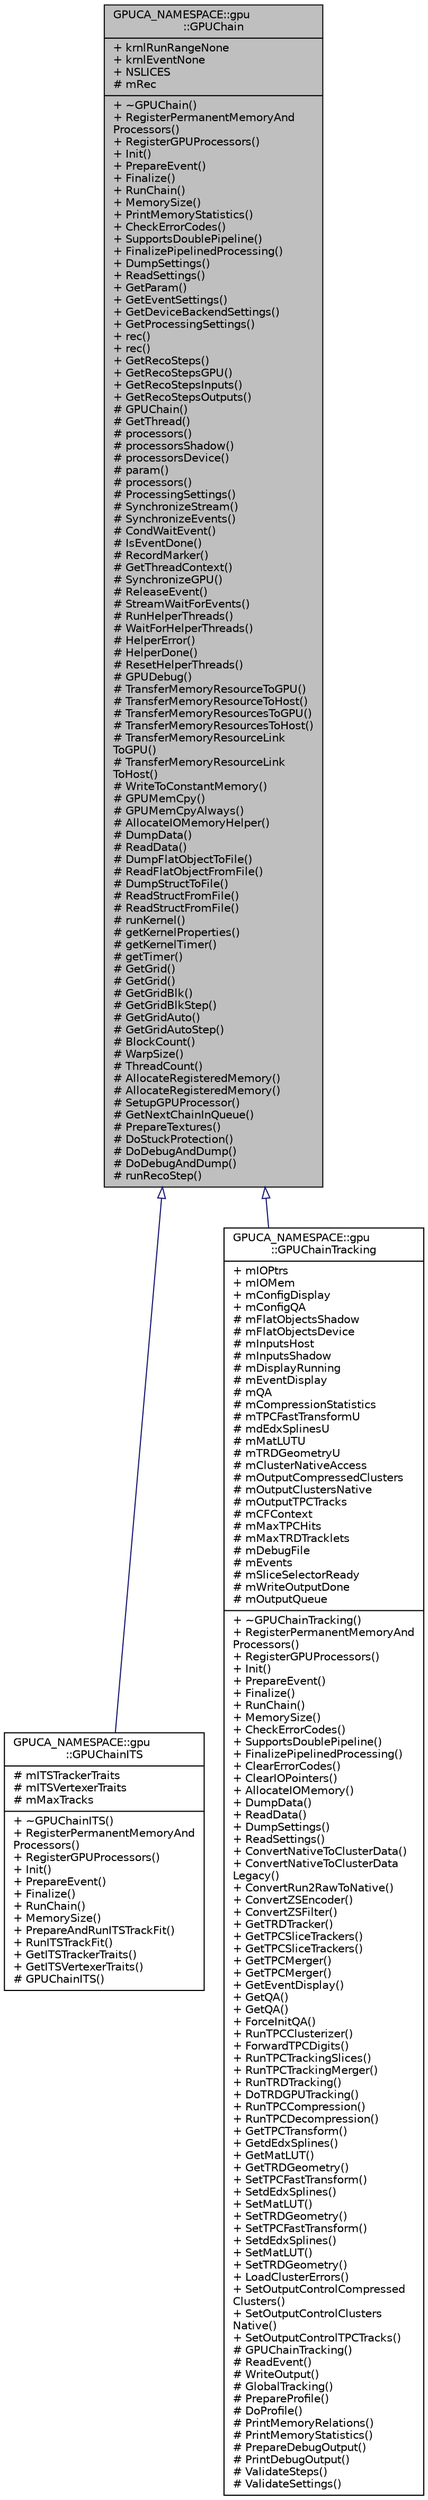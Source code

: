digraph "GPUCA_NAMESPACE::gpu::GPUChain"
{
 // INTERACTIVE_SVG=YES
  bgcolor="transparent";
  edge [fontname="Helvetica",fontsize="10",labelfontname="Helvetica",labelfontsize="10"];
  node [fontname="Helvetica",fontsize="10",shape=record];
  Node0 [label="{GPUCA_NAMESPACE::gpu\l::GPUChain\n|+ krnlRunRangeNone\l+ krnlEventNone\l+ NSLICES\l# mRec\l|+ ~GPUChain()\l+ RegisterPermanentMemoryAnd\lProcessors()\l+ RegisterGPUProcessors()\l+ Init()\l+ PrepareEvent()\l+ Finalize()\l+ RunChain()\l+ MemorySize()\l+ PrintMemoryStatistics()\l+ CheckErrorCodes()\l+ SupportsDoublePipeline()\l+ FinalizePipelinedProcessing()\l+ DumpSettings()\l+ ReadSettings()\l+ GetParam()\l+ GetEventSettings()\l+ GetDeviceBackendSettings()\l+ GetProcessingSettings()\l+ rec()\l+ rec()\l+ GetRecoSteps()\l+ GetRecoStepsGPU()\l+ GetRecoStepsInputs()\l+ GetRecoStepsOutputs()\l# GPUChain()\l# GetThread()\l# processors()\l# processorsShadow()\l# processorsDevice()\l# param()\l# processors()\l# ProcessingSettings()\l# SynchronizeStream()\l# SynchronizeEvents()\l# CondWaitEvent()\l# IsEventDone()\l# RecordMarker()\l# GetThreadContext()\l# SynchronizeGPU()\l# ReleaseEvent()\l# StreamWaitForEvents()\l# RunHelperThreads()\l# WaitForHelperThreads()\l# HelperError()\l# HelperDone()\l# ResetHelperThreads()\l# GPUDebug()\l# TransferMemoryResourceToGPU()\l# TransferMemoryResourceToHost()\l# TransferMemoryResourcesToGPU()\l# TransferMemoryResourcesToHost()\l# TransferMemoryResourceLink\lToGPU()\l# TransferMemoryResourceLink\lToHost()\l# WriteToConstantMemory()\l# GPUMemCpy()\l# GPUMemCpyAlways()\l# AllocateIOMemoryHelper()\l# DumpData()\l# ReadData()\l# DumpFlatObjectToFile()\l# ReadFlatObjectFromFile()\l# DumpStructToFile()\l# ReadStructFromFile()\l# ReadStructFromFile()\l# runKernel()\l# getKernelProperties()\l# getKernelTimer()\l# getTimer()\l# GetGrid()\l# GetGrid()\l# GetGridBlk()\l# GetGridBlkStep()\l# GetGridAuto()\l# GetGridAutoStep()\l# BlockCount()\l# WarpSize()\l# ThreadCount()\l# AllocateRegisteredMemory()\l# AllocateRegisteredMemory()\l# SetupGPUProcessor()\l# GetNextChainInQueue()\l# PrepareTextures()\l# DoStuckProtection()\l# DoDebugAndDump()\l# DoDebugAndDump()\l# runRecoStep()\l}",height=0.2,width=0.4,color="black", fillcolor="grey75", style="filled", fontcolor="black"];
  Node0 -> Node1 [dir="back",color="midnightblue",fontsize="10",style="solid",arrowtail="onormal",fontname="Helvetica"];
  Node1 [label="{GPUCA_NAMESPACE::gpu\l::GPUChainITS\n|# mITSTrackerTraits\l# mITSVertexerTraits\l# mMaxTracks\l|+ ~GPUChainITS()\l+ RegisterPermanentMemoryAnd\lProcessors()\l+ RegisterGPUProcessors()\l+ Init()\l+ PrepareEvent()\l+ Finalize()\l+ RunChain()\l+ MemorySize()\l+ PrepareAndRunITSTrackFit()\l+ RunITSTrackFit()\l+ GetITSTrackerTraits()\l+ GetITSVertexerTraits()\l# GPUChainITS()\l}",height=0.2,width=0.4,color="black",URL="$db/d8f/classGPUCA__NAMESPACE_1_1gpu_1_1GPUChainITS.html"];
  Node0 -> Node2 [dir="back",color="midnightblue",fontsize="10",style="solid",arrowtail="onormal",fontname="Helvetica"];
  Node2 [label="{GPUCA_NAMESPACE::gpu\l::GPUChainTracking\n|+ mIOPtrs\l+ mIOMem\l+ mConfigDisplay\l+ mConfigQA\l# mFlatObjectsShadow\l# mFlatObjectsDevice\l# mInputsHost\l# mInputsShadow\l# mDisplayRunning\l# mEventDisplay\l# mQA\l# mCompressionStatistics\l# mTPCFastTransformU\l# mdEdxSplinesU\l# mMatLUTU\l# mTRDGeometryU\l# mClusterNativeAccess\l# mOutputCompressedClusters\l# mOutputClustersNative\l# mOutputTPCTracks\l# mCFContext\l# mMaxTPCHits\l# mMaxTRDTracklets\l# mDebugFile\l# mEvents\l# mSliceSelectorReady\l# mWriteOutputDone\l# mOutputQueue\l|+ ~GPUChainTracking()\l+ RegisterPermanentMemoryAnd\lProcessors()\l+ RegisterGPUProcessors()\l+ Init()\l+ PrepareEvent()\l+ Finalize()\l+ RunChain()\l+ MemorySize()\l+ CheckErrorCodes()\l+ SupportsDoublePipeline()\l+ FinalizePipelinedProcessing()\l+ ClearErrorCodes()\l+ ClearIOPointers()\l+ AllocateIOMemory()\l+ DumpData()\l+ ReadData()\l+ DumpSettings()\l+ ReadSettings()\l+ ConvertNativeToClusterData()\l+ ConvertNativeToClusterData\lLegacy()\l+ ConvertRun2RawToNative()\l+ ConvertZSEncoder()\l+ ConvertZSFilter()\l+ GetTRDTracker()\l+ GetTPCSliceTrackers()\l+ GetTPCSliceTrackers()\l+ GetTPCMerger()\l+ GetTPCMerger()\l+ GetEventDisplay()\l+ GetQA()\l+ GetQA()\l+ ForceInitQA()\l+ RunTPCClusterizer()\l+ ForwardTPCDigits()\l+ RunTPCTrackingSlices()\l+ RunTPCTrackingMerger()\l+ RunTRDTracking()\l+ DoTRDGPUTracking()\l+ RunTPCCompression()\l+ RunTPCDecompression()\l+ GetTPCTransform()\l+ GetdEdxSplines()\l+ GetMatLUT()\l+ GetTRDGeometry()\l+ SetTPCFastTransform()\l+ SetdEdxSplines()\l+ SetMatLUT()\l+ SetTRDGeometry()\l+ SetTPCFastTransform()\l+ SetdEdxSplines()\l+ SetMatLUT()\l+ SetTRDGeometry()\l+ LoadClusterErrors()\l+ SetOutputControlCompressed\lClusters()\l+ SetOutputControlClusters\lNative()\l+ SetOutputControlTPCTracks()\l# GPUChainTracking()\l# ReadEvent()\l# WriteOutput()\l# GlobalTracking()\l# PrepareProfile()\l# DoProfile()\l# PrintMemoryRelations()\l# PrintMemoryStatistics()\l# PrepareDebugOutput()\l# PrintDebugOutput()\l# ValidateSteps()\l# ValidateSettings()\l}",height=0.2,width=0.4,color="black",URL="$d5/d5f/classGPUCA__NAMESPACE_1_1gpu_1_1GPUChainTracking.html"];
}
